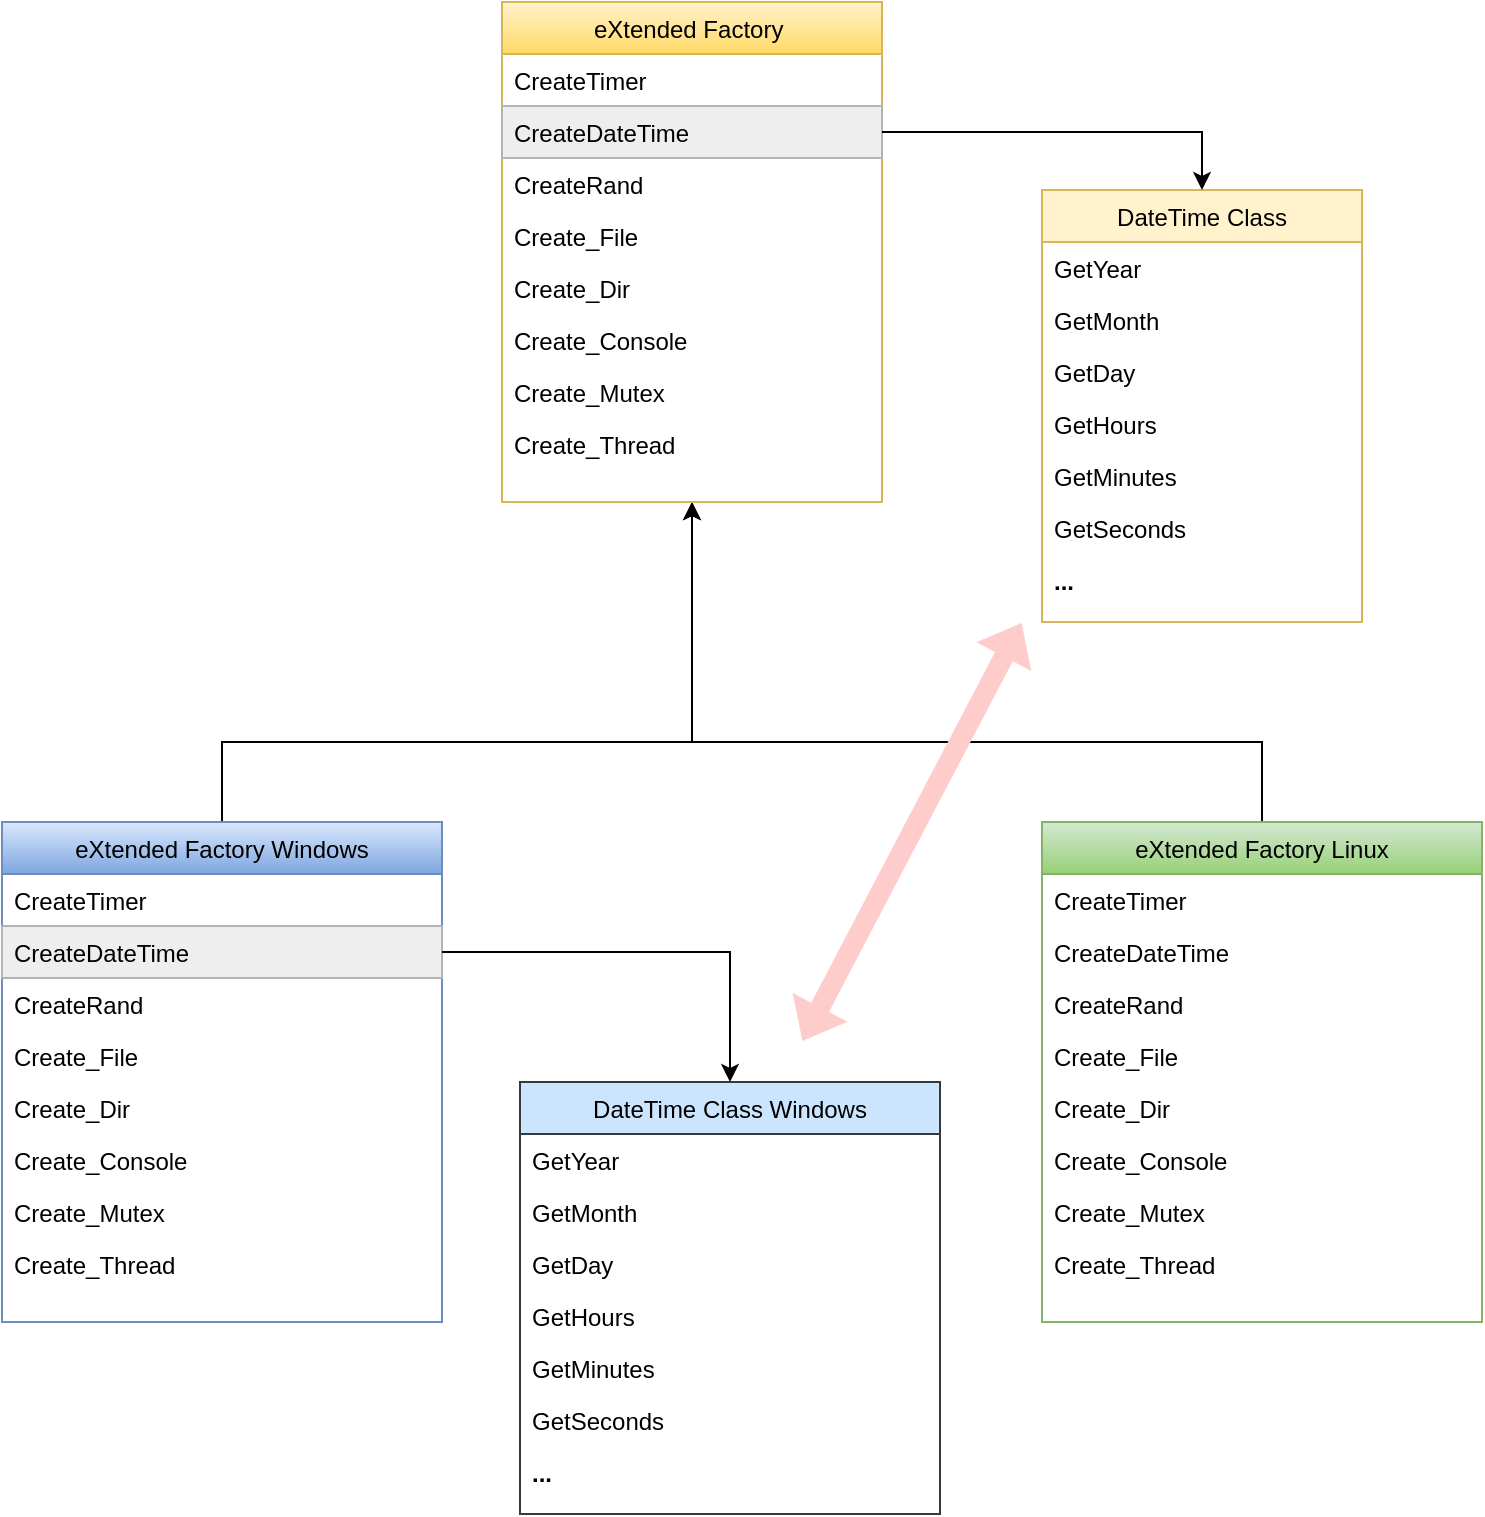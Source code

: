 <mxfile version="15.1.3" type="device"><diagram id="C5RBs43oDa-KdzZeNtuy" name="Page-1"><mxGraphModel dx="1086" dy="966" grid="1" gridSize="10" guides="1" tooltips="1" connect="1" arrows="1" fold="1" page="1" pageScale="1" pageWidth="827" pageHeight="1169" math="0" shadow="0"><root><mxCell id="WIyWlLk6GJQsqaUBKTNV-0"/><mxCell id="WIyWlLk6GJQsqaUBKTNV-1" parent="WIyWlLk6GJQsqaUBKTNV-0"/><mxCell id="wC_C2nF7qtC-TRPVB1kb-27" style="edgeStyle=orthogonalEdgeStyle;rounded=0;orthogonalLoop=1;jettySize=auto;html=1;exitX=0.5;exitY=0;exitDx=0;exitDy=0;entryX=0.5;entryY=1;entryDx=0;entryDy=0;" parent="WIyWlLk6GJQsqaUBKTNV-1" source="zkfFHV4jXpPFQw0GAbJ--6" target="wC_C2nF7qtC-TRPVB1kb-18" edge="1"><mxGeometry relative="1" as="geometry"><Array as="points"><mxPoint x="160" y="440"/><mxPoint x="395" y="440"/></Array></mxGeometry></mxCell><mxCell id="zkfFHV4jXpPFQw0GAbJ--6" value="eXtended Factory Windows" style="swimlane;fontStyle=0;align=center;verticalAlign=top;childLayout=stackLayout;horizontal=1;startSize=26;horizontalStack=0;resizeParent=1;resizeLast=0;collapsible=1;marginBottom=0;rounded=0;shadow=0;strokeWidth=1;fillColor=#dae8fc;strokeColor=#6c8ebf;gradientColor=#7ea6e0;" parent="WIyWlLk6GJQsqaUBKTNV-1" vertex="1"><mxGeometry x="50" y="480" width="220" height="250" as="geometry"><mxRectangle x="130" y="380" width="160" height="26" as="alternateBounds"/></mxGeometry></mxCell><mxCell id="zkfFHV4jXpPFQw0GAbJ--7" value="CreateTimer" style="text;align=left;verticalAlign=top;spacingLeft=4;spacingRight=4;overflow=hidden;rotatable=0;points=[[0,0.5],[1,0.5]];portConstraint=eastwest;" parent="zkfFHV4jXpPFQw0GAbJ--6" vertex="1"><mxGeometry y="26" width="220" height="26" as="geometry"/></mxCell><mxCell id="zkfFHV4jXpPFQw0GAbJ--8" value="CreateDateTime&#10;&#10;" style="text;align=left;verticalAlign=top;spacingLeft=4;spacingRight=4;overflow=hidden;rotatable=0;points=[[0,0.5],[1,0.5]];portConstraint=eastwest;rounded=0;shadow=0;html=0;fillColor=#eeeeee;strokeColor=#B3B3B3;" parent="zkfFHV4jXpPFQw0GAbJ--6" vertex="1"><mxGeometry y="52" width="220" height="26" as="geometry"/></mxCell><mxCell id="wC_C2nF7qtC-TRPVB1kb-2" value="CreateRand&#10;&#10;&#10;" style="text;align=left;verticalAlign=top;spacingLeft=4;spacingRight=4;overflow=hidden;rotatable=0;points=[[0,0.5],[1,0.5]];portConstraint=eastwest;rounded=0;shadow=0;html=0;" parent="zkfFHV4jXpPFQw0GAbJ--6" vertex="1"><mxGeometry y="78" width="220" height="26" as="geometry"/></mxCell><mxCell id="wC_C2nF7qtC-TRPVB1kb-3" value="Create_File&#10;&#10;" style="text;align=left;verticalAlign=top;spacingLeft=4;spacingRight=4;overflow=hidden;rotatable=0;points=[[0,0.5],[1,0.5]];portConstraint=eastwest;rounded=0;shadow=0;html=0;" parent="zkfFHV4jXpPFQw0GAbJ--6" vertex="1"><mxGeometry y="104" width="220" height="26" as="geometry"/></mxCell><mxCell id="wC_C2nF7qtC-TRPVB1kb-4" value="Create_Dir&#10;&#10;" style="text;align=left;verticalAlign=top;spacingLeft=4;spacingRight=4;overflow=hidden;rotatable=0;points=[[0,0.5],[1,0.5]];portConstraint=eastwest;rounded=0;shadow=0;html=0;" parent="zkfFHV4jXpPFQw0GAbJ--6" vertex="1"><mxGeometry y="130" width="220" height="26" as="geometry"/></mxCell><mxCell id="wC_C2nF7qtC-TRPVB1kb-5" value="Create_Console&#10;&#10;&#10;" style="text;align=left;verticalAlign=top;spacingLeft=4;spacingRight=4;overflow=hidden;rotatable=0;points=[[0,0.5],[1,0.5]];portConstraint=eastwest;rounded=0;shadow=0;html=0;" parent="zkfFHV4jXpPFQw0GAbJ--6" vertex="1"><mxGeometry y="156" width="220" height="26" as="geometry"/></mxCell><mxCell id="wC_C2nF7qtC-TRPVB1kb-6" value="Create_Mutex&#10;&#10;" style="text;align=left;verticalAlign=top;spacingLeft=4;spacingRight=4;overflow=hidden;rotatable=0;points=[[0,0.5],[1,0.5]];portConstraint=eastwest;rounded=0;shadow=0;html=0;" parent="zkfFHV4jXpPFQw0GAbJ--6" vertex="1"><mxGeometry y="182" width="220" height="26" as="geometry"/></mxCell><mxCell id="wC_C2nF7qtC-TRPVB1kb-7" value="Create_Thread&#10;&#10;&#10;&#10;" style="text;align=left;verticalAlign=top;spacingLeft=4;spacingRight=4;overflow=hidden;rotatable=0;points=[[0,0.5],[1,0.5]];portConstraint=eastwest;rounded=0;shadow=0;html=0;" parent="zkfFHV4jXpPFQw0GAbJ--6" vertex="1"><mxGeometry y="208" width="220" height="26" as="geometry"/></mxCell><mxCell id="zkfFHV4jXpPFQw0GAbJ--17" value="DateTime Class&#10;" style="swimlane;fontStyle=0;align=center;verticalAlign=top;childLayout=stackLayout;horizontal=1;startSize=26;horizontalStack=0;resizeParent=1;resizeLast=0;collapsible=1;marginBottom=0;rounded=0;shadow=0;strokeWidth=1;fillColor=#fff2cc;strokeColor=#d6b656;" parent="WIyWlLk6GJQsqaUBKTNV-1" vertex="1"><mxGeometry x="570" y="164" width="160" height="216" as="geometry"><mxRectangle x="550" y="140" width="160" height="26" as="alternateBounds"/></mxGeometry></mxCell><mxCell id="zkfFHV4jXpPFQw0GAbJ--18" value="GetYear" style="text;align=left;verticalAlign=top;spacingLeft=4;spacingRight=4;overflow=hidden;rotatable=0;points=[[0,0.5],[1,0.5]];portConstraint=eastwest;" parent="zkfFHV4jXpPFQw0GAbJ--17" vertex="1"><mxGeometry y="26" width="160" height="26" as="geometry"/></mxCell><mxCell id="zkfFHV4jXpPFQw0GAbJ--19" value="GetMonth" style="text;align=left;verticalAlign=top;spacingLeft=4;spacingRight=4;overflow=hidden;rotatable=0;points=[[0,0.5],[1,0.5]];portConstraint=eastwest;rounded=0;shadow=0;html=0;" parent="zkfFHV4jXpPFQw0GAbJ--17" vertex="1"><mxGeometry y="52" width="160" height="26" as="geometry"/></mxCell><mxCell id="zkfFHV4jXpPFQw0GAbJ--20" value="GetDay" style="text;align=left;verticalAlign=top;spacingLeft=4;spacingRight=4;overflow=hidden;rotatable=0;points=[[0,0.5],[1,0.5]];portConstraint=eastwest;rounded=0;shadow=0;html=0;" parent="zkfFHV4jXpPFQw0GAbJ--17" vertex="1"><mxGeometry y="78" width="160" height="26" as="geometry"/></mxCell><mxCell id="zkfFHV4jXpPFQw0GAbJ--21" value="GetHours&#10;" style="text;align=left;verticalAlign=top;spacingLeft=4;spacingRight=4;overflow=hidden;rotatable=0;points=[[0,0.5],[1,0.5]];portConstraint=eastwest;rounded=0;shadow=0;html=0;" parent="zkfFHV4jXpPFQw0GAbJ--17" vertex="1"><mxGeometry y="104" width="160" height="26" as="geometry"/></mxCell><mxCell id="zkfFHV4jXpPFQw0GAbJ--22" value="GetMinutes" style="text;align=left;verticalAlign=top;spacingLeft=4;spacingRight=4;overflow=hidden;rotatable=0;points=[[0,0.5],[1,0.5]];portConstraint=eastwest;rounded=0;shadow=0;html=0;" parent="zkfFHV4jXpPFQw0GAbJ--17" vertex="1"><mxGeometry y="130" width="160" height="26" as="geometry"/></mxCell><mxCell id="zkfFHV4jXpPFQw0GAbJ--24" value="GetSeconds&#10;" style="text;align=left;verticalAlign=top;spacingLeft=4;spacingRight=4;overflow=hidden;rotatable=0;points=[[0,0.5],[1,0.5]];portConstraint=eastwest;" parent="zkfFHV4jXpPFQw0GAbJ--17" vertex="1"><mxGeometry y="156" width="160" height="26" as="geometry"/></mxCell><mxCell id="zkfFHV4jXpPFQw0GAbJ--25" value="..." style="text;align=left;verticalAlign=top;spacingLeft=4;spacingRight=4;overflow=hidden;rotatable=0;points=[[0,0.5],[1,0.5]];portConstraint=eastwest;fontStyle=1" parent="zkfFHV4jXpPFQw0GAbJ--17" vertex="1"><mxGeometry y="182" width="160" height="26" as="geometry"/></mxCell><mxCell id="wC_C2nF7qtC-TRPVB1kb-28" style="edgeStyle=orthogonalEdgeStyle;rounded=0;orthogonalLoop=1;jettySize=auto;html=1;exitX=0.5;exitY=0;exitDx=0;exitDy=0;entryX=0.5;entryY=1;entryDx=0;entryDy=0;" parent="WIyWlLk6GJQsqaUBKTNV-1" source="wC_C2nF7qtC-TRPVB1kb-9" target="wC_C2nF7qtC-TRPVB1kb-18" edge="1"><mxGeometry relative="1" as="geometry"><Array as="points"><mxPoint x="680" y="440"/><mxPoint x="395" y="440"/></Array></mxGeometry></mxCell><mxCell id="wC_C2nF7qtC-TRPVB1kb-9" value="eXtended Factory Linux" style="swimlane;fontStyle=0;align=center;verticalAlign=top;childLayout=stackLayout;horizontal=1;startSize=26;horizontalStack=0;resizeParent=1;resizeLast=0;collapsible=1;marginBottom=0;rounded=0;shadow=0;strokeWidth=1;fillColor=#d5e8d4;strokeColor=#82b366;gradientColor=#97d077;" parent="WIyWlLk6GJQsqaUBKTNV-1" vertex="1"><mxGeometry x="570" y="480" width="220" height="250" as="geometry"><mxRectangle x="130" y="380" width="160" height="26" as="alternateBounds"/></mxGeometry></mxCell><mxCell id="wC_C2nF7qtC-TRPVB1kb-10" value="CreateTimer" style="text;align=left;verticalAlign=top;spacingLeft=4;spacingRight=4;overflow=hidden;rotatable=0;points=[[0,0.5],[1,0.5]];portConstraint=eastwest;" parent="wC_C2nF7qtC-TRPVB1kb-9" vertex="1"><mxGeometry y="26" width="220" height="26" as="geometry"/></mxCell><mxCell id="wC_C2nF7qtC-TRPVB1kb-11" value="CreateDateTime&#10;&#10;" style="text;align=left;verticalAlign=top;spacingLeft=4;spacingRight=4;overflow=hidden;rotatable=0;points=[[0,0.5],[1,0.5]];portConstraint=eastwest;rounded=0;shadow=0;html=0;" parent="wC_C2nF7qtC-TRPVB1kb-9" vertex="1"><mxGeometry y="52" width="220" height="26" as="geometry"/></mxCell><mxCell id="wC_C2nF7qtC-TRPVB1kb-12" value="CreateRand&#10;&#10;&#10;" style="text;align=left;verticalAlign=top;spacingLeft=4;spacingRight=4;overflow=hidden;rotatable=0;points=[[0,0.5],[1,0.5]];portConstraint=eastwest;rounded=0;shadow=0;html=0;" parent="wC_C2nF7qtC-TRPVB1kb-9" vertex="1"><mxGeometry y="78" width="220" height="26" as="geometry"/></mxCell><mxCell id="wC_C2nF7qtC-TRPVB1kb-13" value="Create_File&#10;&#10;" style="text;align=left;verticalAlign=top;spacingLeft=4;spacingRight=4;overflow=hidden;rotatable=0;points=[[0,0.5],[1,0.5]];portConstraint=eastwest;rounded=0;shadow=0;html=0;" parent="wC_C2nF7qtC-TRPVB1kb-9" vertex="1"><mxGeometry y="104" width="220" height="26" as="geometry"/></mxCell><mxCell id="wC_C2nF7qtC-TRPVB1kb-14" value="Create_Dir&#10;&#10;" style="text;align=left;verticalAlign=top;spacingLeft=4;spacingRight=4;overflow=hidden;rotatable=0;points=[[0,0.5],[1,0.5]];portConstraint=eastwest;rounded=0;shadow=0;html=0;" parent="wC_C2nF7qtC-TRPVB1kb-9" vertex="1"><mxGeometry y="130" width="220" height="26" as="geometry"/></mxCell><mxCell id="wC_C2nF7qtC-TRPVB1kb-15" value="Create_Console&#10;&#10;&#10;" style="text;align=left;verticalAlign=top;spacingLeft=4;spacingRight=4;overflow=hidden;rotatable=0;points=[[0,0.5],[1,0.5]];portConstraint=eastwest;rounded=0;shadow=0;html=0;" parent="wC_C2nF7qtC-TRPVB1kb-9" vertex="1"><mxGeometry y="156" width="220" height="26" as="geometry"/></mxCell><mxCell id="wC_C2nF7qtC-TRPVB1kb-16" value="Create_Mutex&#10;&#10;" style="text;align=left;verticalAlign=top;spacingLeft=4;spacingRight=4;overflow=hidden;rotatable=0;points=[[0,0.5],[1,0.5]];portConstraint=eastwest;rounded=0;shadow=0;html=0;" parent="wC_C2nF7qtC-TRPVB1kb-9" vertex="1"><mxGeometry y="182" width="220" height="26" as="geometry"/></mxCell><mxCell id="wC_C2nF7qtC-TRPVB1kb-17" value="Create_Thread&#10;&#10;&#10;&#10;" style="text;align=left;verticalAlign=top;spacingLeft=4;spacingRight=4;overflow=hidden;rotatable=0;points=[[0,0.5],[1,0.5]];portConstraint=eastwest;rounded=0;shadow=0;html=0;" parent="wC_C2nF7qtC-TRPVB1kb-9" vertex="1"><mxGeometry y="208" width="220" height="26" as="geometry"/></mxCell><mxCell id="wC_C2nF7qtC-TRPVB1kb-18" value="eXtended Factory &#10;" style="swimlane;fontStyle=0;align=center;verticalAlign=top;childLayout=stackLayout;horizontal=1;startSize=26;horizontalStack=0;resizeParent=1;resizeLast=0;collapsible=1;marginBottom=0;rounded=0;shadow=0;strokeWidth=1;fillColor=#fff2cc;strokeColor=#d6b656;gradientColor=#ffd966;" parent="WIyWlLk6GJQsqaUBKTNV-1" vertex="1"><mxGeometry x="300" y="70" width="190" height="250" as="geometry"><mxRectangle x="130" y="380" width="160" height="26" as="alternateBounds"/></mxGeometry></mxCell><mxCell id="wC_C2nF7qtC-TRPVB1kb-19" value="CreateTimer" style="text;align=left;verticalAlign=top;spacingLeft=4;spacingRight=4;overflow=hidden;rotatable=0;points=[[0,0.5],[1,0.5]];portConstraint=eastwest;" parent="wC_C2nF7qtC-TRPVB1kb-18" vertex="1"><mxGeometry y="26" width="190" height="26" as="geometry"/></mxCell><mxCell id="wC_C2nF7qtC-TRPVB1kb-20" value="CreateDateTime&#10;&#10;" style="text;align=left;verticalAlign=top;spacingLeft=4;spacingRight=4;overflow=hidden;rotatable=0;points=[[0,0.5],[1,0.5]];portConstraint=eastwest;rounded=0;shadow=0;html=0;fillColor=#eeeeee;strokeColor=#B3B3B3;" parent="wC_C2nF7qtC-TRPVB1kb-18" vertex="1"><mxGeometry y="52" width="190" height="26" as="geometry"/></mxCell><mxCell id="wC_C2nF7qtC-TRPVB1kb-21" value="CreateRand&#10;&#10;&#10;" style="text;align=left;verticalAlign=top;spacingLeft=4;spacingRight=4;overflow=hidden;rotatable=0;points=[[0,0.5],[1,0.5]];portConstraint=eastwest;rounded=0;shadow=0;html=0;" parent="wC_C2nF7qtC-TRPVB1kb-18" vertex="1"><mxGeometry y="78" width="190" height="26" as="geometry"/></mxCell><mxCell id="wC_C2nF7qtC-TRPVB1kb-22" value="Create_File&#10;&#10;" style="text;align=left;verticalAlign=top;spacingLeft=4;spacingRight=4;overflow=hidden;rotatable=0;points=[[0,0.5],[1,0.5]];portConstraint=eastwest;rounded=0;shadow=0;html=0;" parent="wC_C2nF7qtC-TRPVB1kb-18" vertex="1"><mxGeometry y="104" width="190" height="26" as="geometry"/></mxCell><mxCell id="wC_C2nF7qtC-TRPVB1kb-23" value="Create_Dir&#10;&#10;" style="text;align=left;verticalAlign=top;spacingLeft=4;spacingRight=4;overflow=hidden;rotatable=0;points=[[0,0.5],[1,0.5]];portConstraint=eastwest;rounded=0;shadow=0;html=0;" parent="wC_C2nF7qtC-TRPVB1kb-18" vertex="1"><mxGeometry y="130" width="190" height="26" as="geometry"/></mxCell><mxCell id="wC_C2nF7qtC-TRPVB1kb-24" value="Create_Console&#10;&#10;&#10;" style="text;align=left;verticalAlign=top;spacingLeft=4;spacingRight=4;overflow=hidden;rotatable=0;points=[[0,0.5],[1,0.5]];portConstraint=eastwest;rounded=0;shadow=0;html=0;" parent="wC_C2nF7qtC-TRPVB1kb-18" vertex="1"><mxGeometry y="156" width="190" height="26" as="geometry"/></mxCell><mxCell id="wC_C2nF7qtC-TRPVB1kb-25" value="Create_Mutex&#10;&#10;" style="text;align=left;verticalAlign=top;spacingLeft=4;spacingRight=4;overflow=hidden;rotatable=0;points=[[0,0.5],[1,0.5]];portConstraint=eastwest;rounded=0;shadow=0;html=0;" parent="wC_C2nF7qtC-TRPVB1kb-18" vertex="1"><mxGeometry y="182" width="190" height="26" as="geometry"/></mxCell><mxCell id="wC_C2nF7qtC-TRPVB1kb-26" value="Create_Thread&#10;&#10;&#10;&#10;" style="text;align=left;verticalAlign=top;spacingLeft=4;spacingRight=4;overflow=hidden;rotatable=0;points=[[0,0.5],[1,0.5]];portConstraint=eastwest;rounded=0;shadow=0;html=0;" parent="wC_C2nF7qtC-TRPVB1kb-18" vertex="1"><mxGeometry y="208" width="190" height="26" as="geometry"/></mxCell><mxCell id="fyUzZFI313qus1IriHM8-0" value="DateTime Class Windows&#10;" style="swimlane;fontStyle=0;align=center;verticalAlign=top;childLayout=stackLayout;horizontal=1;startSize=26;horizontalStack=0;resizeParent=1;resizeLast=0;collapsible=1;marginBottom=0;rounded=0;shadow=0;strokeWidth=1;fillColor=#cce5ff;strokeColor=#36393d;" vertex="1" parent="WIyWlLk6GJQsqaUBKTNV-1"><mxGeometry x="309" y="610" width="210" height="216" as="geometry"><mxRectangle x="550" y="140" width="160" height="26" as="alternateBounds"/></mxGeometry></mxCell><mxCell id="fyUzZFI313qus1IriHM8-1" value="GetYear" style="text;align=left;verticalAlign=top;spacingLeft=4;spacingRight=4;overflow=hidden;rotatable=0;points=[[0,0.5],[1,0.5]];portConstraint=eastwest;" vertex="1" parent="fyUzZFI313qus1IriHM8-0"><mxGeometry y="26" width="210" height="26" as="geometry"/></mxCell><mxCell id="fyUzZFI313qus1IriHM8-2" value="GetMonth" style="text;align=left;verticalAlign=top;spacingLeft=4;spacingRight=4;overflow=hidden;rotatable=0;points=[[0,0.5],[1,0.5]];portConstraint=eastwest;rounded=0;shadow=0;html=0;" vertex="1" parent="fyUzZFI313qus1IriHM8-0"><mxGeometry y="52" width="210" height="26" as="geometry"/></mxCell><mxCell id="fyUzZFI313qus1IriHM8-3" value="GetDay" style="text;align=left;verticalAlign=top;spacingLeft=4;spacingRight=4;overflow=hidden;rotatable=0;points=[[0,0.5],[1,0.5]];portConstraint=eastwest;rounded=0;shadow=0;html=0;" vertex="1" parent="fyUzZFI313qus1IriHM8-0"><mxGeometry y="78" width="210" height="26" as="geometry"/></mxCell><mxCell id="fyUzZFI313qus1IriHM8-4" value="GetHours&#10;" style="text;align=left;verticalAlign=top;spacingLeft=4;spacingRight=4;overflow=hidden;rotatable=0;points=[[0,0.5],[1,0.5]];portConstraint=eastwest;rounded=0;shadow=0;html=0;" vertex="1" parent="fyUzZFI313qus1IriHM8-0"><mxGeometry y="104" width="210" height="26" as="geometry"/></mxCell><mxCell id="fyUzZFI313qus1IriHM8-5" value="GetMinutes" style="text;align=left;verticalAlign=top;spacingLeft=4;spacingRight=4;overflow=hidden;rotatable=0;points=[[0,0.5],[1,0.5]];portConstraint=eastwest;rounded=0;shadow=0;html=0;" vertex="1" parent="fyUzZFI313qus1IriHM8-0"><mxGeometry y="130" width="210" height="26" as="geometry"/></mxCell><mxCell id="fyUzZFI313qus1IriHM8-6" value="GetSeconds&#10;" style="text;align=left;verticalAlign=top;spacingLeft=4;spacingRight=4;overflow=hidden;rotatable=0;points=[[0,0.5],[1,0.5]];portConstraint=eastwest;" vertex="1" parent="fyUzZFI313qus1IriHM8-0"><mxGeometry y="156" width="210" height="26" as="geometry"/></mxCell><mxCell id="fyUzZFI313qus1IriHM8-7" value="..." style="text;align=left;verticalAlign=top;spacingLeft=4;spacingRight=4;overflow=hidden;rotatable=0;points=[[0,0.5],[1,0.5]];portConstraint=eastwest;fontStyle=1" vertex="1" parent="fyUzZFI313qus1IriHM8-0"><mxGeometry y="182" width="210" height="26" as="geometry"/></mxCell><mxCell id="fyUzZFI313qus1IriHM8-8" style="edgeStyle=orthogonalEdgeStyle;rounded=0;orthogonalLoop=1;jettySize=auto;html=1;exitX=1;exitY=0.5;exitDx=0;exitDy=0;" edge="1" parent="WIyWlLk6GJQsqaUBKTNV-1" source="zkfFHV4jXpPFQw0GAbJ--8" target="fyUzZFI313qus1IriHM8-0"><mxGeometry relative="1" as="geometry"/></mxCell><mxCell id="fyUzZFI313qus1IriHM8-10" style="edgeStyle=orthogonalEdgeStyle;rounded=0;orthogonalLoop=1;jettySize=auto;html=1;exitX=1;exitY=0.5;exitDx=0;exitDy=0;entryX=0.5;entryY=0;entryDx=0;entryDy=0;" edge="1" parent="WIyWlLk6GJQsqaUBKTNV-1" source="wC_C2nF7qtC-TRPVB1kb-20" target="zkfFHV4jXpPFQw0GAbJ--17"><mxGeometry relative="1" as="geometry"/></mxCell><mxCell id="fyUzZFI313qus1IriHM8-12" value="" style="shape=flexArrow;endArrow=classic;startArrow=classic;html=1;fillColor=#ffcccc;strokeColor=none;rounded=1;shadow=0;sketch=0;" edge="1" parent="WIyWlLk6GJQsqaUBKTNV-1"><mxGeometry width="100" height="100" relative="1" as="geometry"><mxPoint x="450" y="590" as="sourcePoint"/><mxPoint x="560" y="380" as="targetPoint"/></mxGeometry></mxCell></root></mxGraphModel></diagram></mxfile>